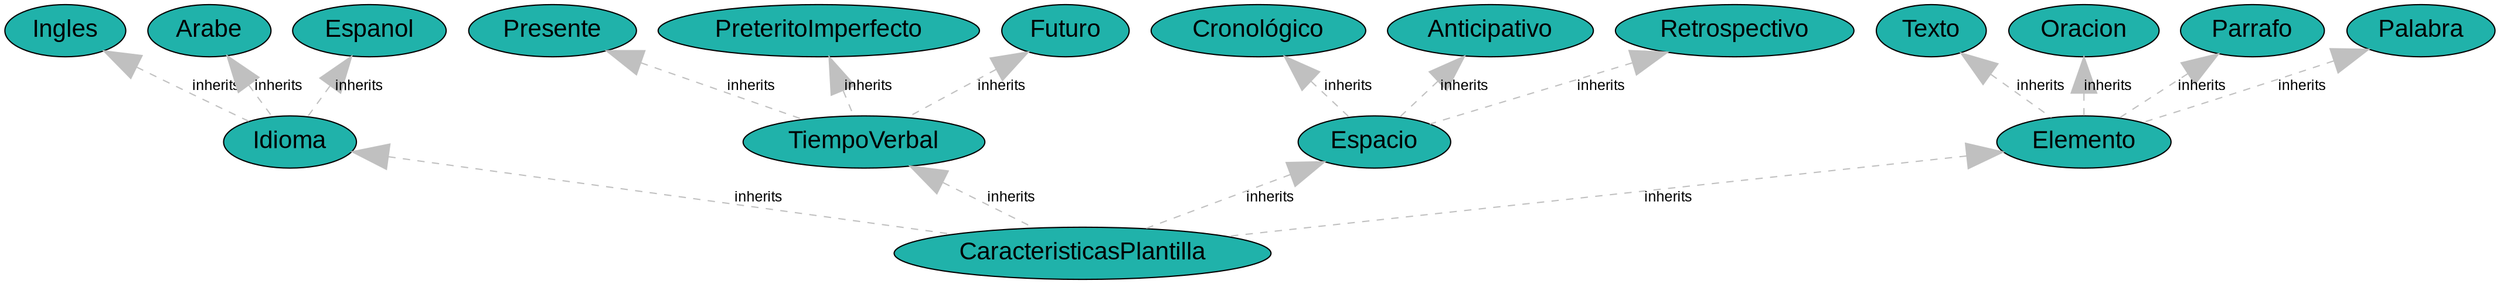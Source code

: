 graph ejemplo{
//Defecto
node [fontname="Arial"];
edge [fontname="Arial",fontsize=12];

//PROPERTIES
node[fontsize=10, fillcolor="lightgoldenrodyellow", style="filled", shape="record", ]

//CLASES
node[fontsize=20, fillcolor="lightseagreen", style="filled", shape="ellipse", ]
class_Palabra [label=Palabra];
class_Cronológico [label=Cronológico];
class_Presente [label=Presente];
class_Anticipativo [label=Anticipativo];
class_Idioma [label=Idioma];
class_TiempoVerbal [label=TiempoVerbal];
class_Retrospectivo [label=Retrospectivo];
class_Texto [label=Texto];
class_Oracion [label=Oracion];
class_Ingles [label=Ingles];
class_PreteritoImperfecto [label=PreteritoImperfecto];
class_Elemento [label=Elemento];
class_CaracteristicasPlantilla [label=CaracteristicasPlantilla];
class_Arabe [label=Arabe];
class_Espanol [label=Espanol];
class_Futuro [label=Futuro];
class_Espacio [label=Espacio];
class_Parrafo [label=Parrafo];

//RELACIONES
node[fontsize=15, fillcolor="paleturquoise", style="filled", shape="hexagon", ]

//CLASE -- PROPIEDAD
edge[len_relationship="3", style="dashed", color="grey", ]

//RELACION -- PROPIEDAD

// uso indirecto de definición de tipos

// herencias
class_Idioma -- class_CaracteristicasPlantilla [arrowsize=3, arrowhead="normal", dir="back", label="inherits"];
class_Espanol -- class_Idioma [arrowsize=3, arrowhead="normal", dir="back", label="inherits"];
class_Ingles -- class_Idioma [arrowsize=3, arrowhead="normal", dir="back", label="inherits"];
class_Arabe -- class_Idioma [arrowsize=3, arrowhead="normal", dir="back", label="inherits"];
class_TiempoVerbal -- class_CaracteristicasPlantilla [arrowsize=3, arrowhead="normal", dir="back", label="inherits"];
class_Presente -- class_TiempoVerbal [arrowsize=3, arrowhead="normal", dir="back", label="inherits"];
class_Futuro -- class_TiempoVerbal [arrowsize=3, arrowhead="normal", dir="back", label="inherits"];
class_PreteritoImperfecto -- class_TiempoVerbal [arrowsize=3, arrowhead="normal", dir="back", label="inherits"];
class_Espacio -- class_CaracteristicasPlantilla [arrowsize=3, arrowhead="normal", dir="back", label="inherits"];
class_Cronológico -- class_Espacio [arrowsize=3, arrowhead="normal", dir="back", label="inherits"];
class_Retrospectivo -- class_Espacio [arrowsize=3, arrowhead="normal", dir="back", label="inherits"];
class_Anticipativo -- class_Espacio [arrowsize=3, arrowhead="normal", dir="back", label="inherits"];
class_Elemento -- class_CaracteristicasPlantilla [arrowsize=3, arrowhead="normal", dir="back", label="inherits"];
class_Texto -- class_Elemento [arrowsize=3, arrowhead="normal", dir="back", label="inherits"];
class_Parrafo -- class_Elemento [arrowsize=3, arrowhead="normal", dir="back", label="inherits"];
class_Oracion -- class_Elemento [arrowsize=3, arrowhead="normal", dir="back", label="inherits"];
class_Palabra -- class_Elemento [arrowsize=3, arrowhead="normal", dir="back", label="inherits"];

// enlaces de relaciones

}

